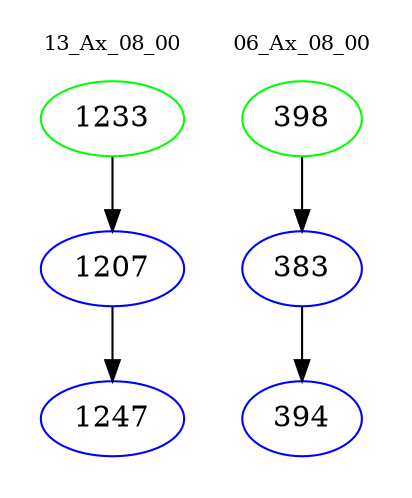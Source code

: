 digraph{
subgraph cluster_0 {
color = white
label = "13_Ax_08_00";
fontsize=10;
T0_1233 [label="1233", color="green"]
T0_1233 -> T0_1207 [color="black"]
T0_1207 [label="1207", color="blue"]
T0_1207 -> T0_1247 [color="black"]
T0_1247 [label="1247", color="blue"]
}
subgraph cluster_1 {
color = white
label = "06_Ax_08_00";
fontsize=10;
T1_398 [label="398", color="green"]
T1_398 -> T1_383 [color="black"]
T1_383 [label="383", color="blue"]
T1_383 -> T1_394 [color="black"]
T1_394 [label="394", color="blue"]
}
}
